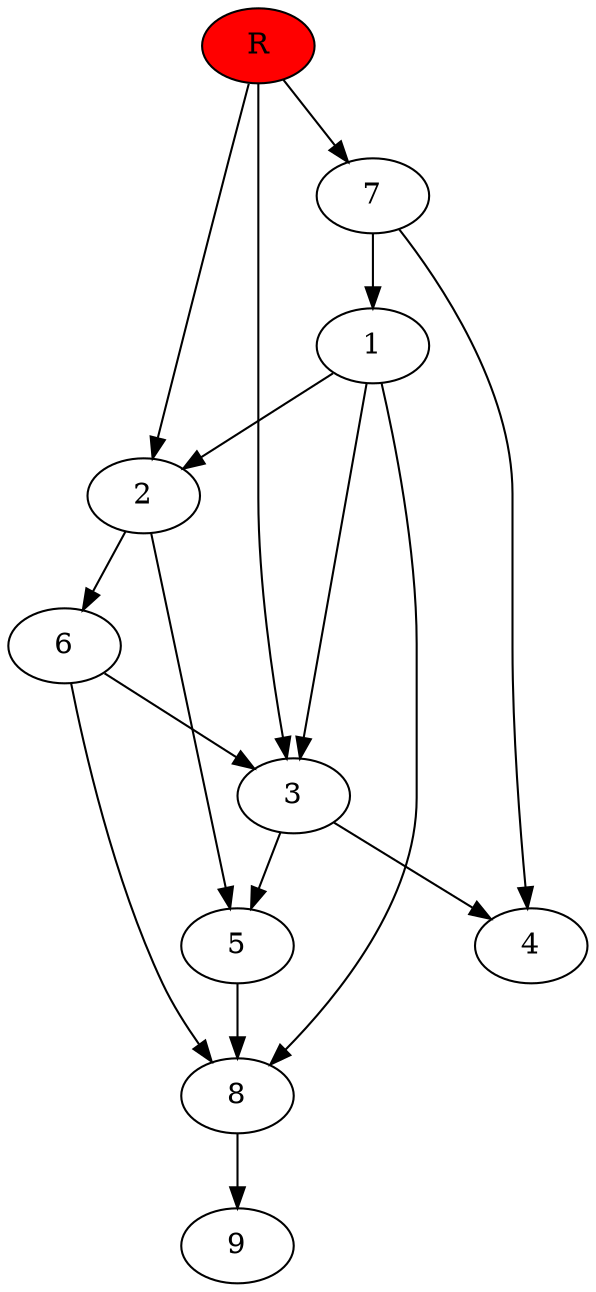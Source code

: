 digraph prb32563 {
	1
	2
	3
	4
	5
	6
	7
	8
	R [fillcolor="#ff0000" style=filled]
	1 -> 2
	1 -> 3
	1 -> 8
	2 -> 5
	2 -> 6
	3 -> 4
	3 -> 5
	5 -> 8
	6 -> 3
	6 -> 8
	7 -> 1
	7 -> 4
	8 -> 9
	R -> 2
	R -> 3
	R -> 7
}
